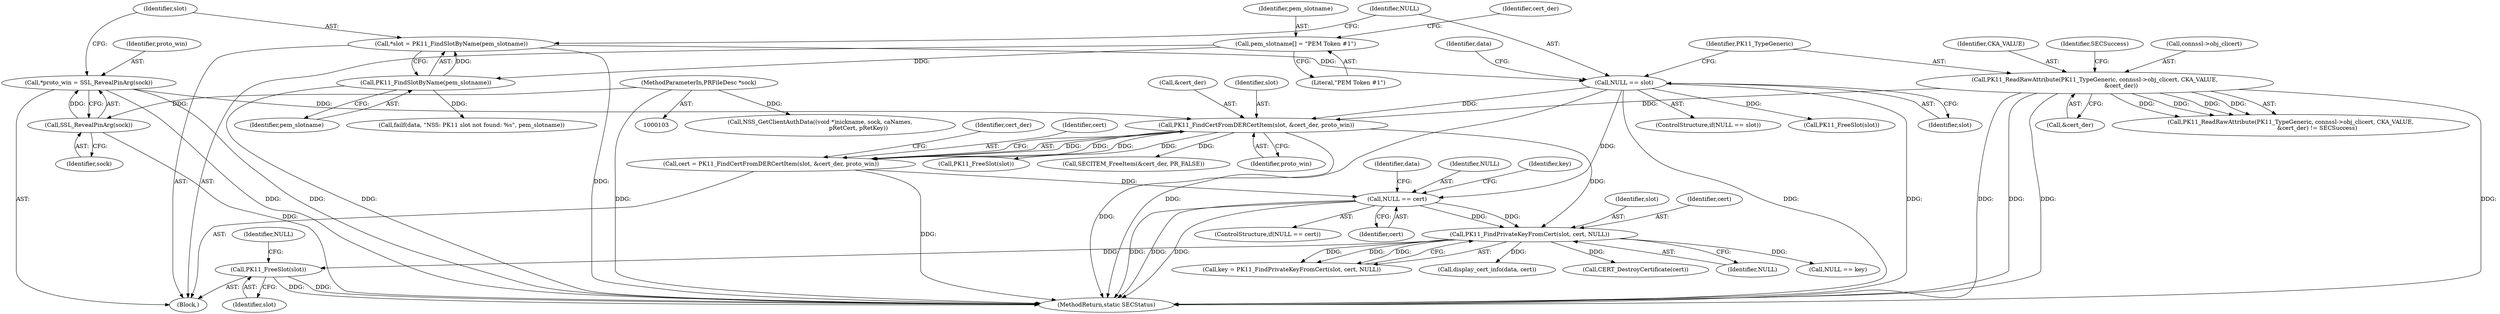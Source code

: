 digraph "0_curl_curl-7_50_2~32@pointer" {
"1000211" [label="(Call,PK11_FreeSlot(slot))"];
"1000207" [label="(Call,PK11_FindPrivateKeyFromCert(slot, cert, NULL))"];
"1000184" [label="(Call,PK11_FindCertFromDERCertItem(slot, &cert_der, proto_win))"];
"1000153" [label="(Call,NULL == slot)"];
"1000148" [label="(Call,*slot = PK11_FindSlotByName(pem_slotname))"];
"1000150" [label="(Call,PK11_FindSlotByName(pem_slotname))"];
"1000134" [label="(Call,pem_slotname[] = \"PEM Token #1\")"];
"1000165" [label="(Call,PK11_ReadRawAttribute(PK11_TypeGeneric, connssl->obj_clicert, CKA_VALUE,\n                             &cert_der))"];
"1000141" [label="(Call,*proto_win = SSL_RevealPinArg(sock))"];
"1000143" [label="(Call,SSL_RevealPinArg(sock))"];
"1000105" [label="(MethodParameterIn,PRFileDesc *sock)"];
"1000194" [label="(Call,NULL == cert)"];
"1000182" [label="(Call,cert = PK11_FindCertFromDERCertItem(slot, &cert_der, proto_win))"];
"1000205" [label="(Call,key = PK11_FindPrivateKeyFromCert(slot, cert, NULL))"];
"1000154" [label="(Identifier,NULL)"];
"1000135" [label="(Identifier,pem_slotname)"];
"1000201" [label="(Call,PK11_FreeSlot(slot))"];
"1000142" [label="(Identifier,proto_win)"];
"1000189" [label="(Call,SECITEM_FreeItem(&cert_der, PR_FALSE))"];
"1000148" [label="(Call,*slot = PK11_FindSlotByName(pem_slotname))"];
"1000228" [label="(Call,display_cert_info(data, cert))"];
"1000195" [label="(Identifier,NULL)"];
"1000185" [label="(Identifier,slot)"];
"1000245" [label="(Call,NSS_GetClientAuthData((void *)nickname, sock, caNames,\n                                          pRetCert, pRetKey))"];
"1000193" [label="(ControlStructure,if(NULL == cert))"];
"1000208" [label="(Identifier,slot)"];
"1000182" [label="(Call,cert = PK11_FindCertFromDERCertItem(slot, &cert_der, proto_win))"];
"1000149" [label="(Identifier,slot)"];
"1000196" [label="(Identifier,cert)"];
"1000155" [label="(Identifier,slot)"];
"1000211" [label="(Call,PK11_FreeSlot(slot))"];
"1000139" [label="(Identifier,cert_der)"];
"1000307" [label="(MethodReturn,static SECStatus)"];
"1000171" [label="(Call,&cert_der)"];
"1000166" [label="(Identifier,PK11_TypeGeneric)"];
"1000170" [label="(Identifier,CKA_VALUE)"];
"1000152" [label="(ControlStructure,if(NULL == slot))"];
"1000206" [label="(Identifier,key)"];
"1000209" [label="(Identifier,cert)"];
"1000178" [label="(Call,PK11_FreeSlot(slot))"];
"1000151" [label="(Identifier,pem_slotname)"];
"1000186" [label="(Call,&cert_der)"];
"1000153" [label="(Call,NULL == slot)"];
"1000144" [label="(Identifier,sock)"];
"1000143" [label="(Call,SSL_RevealPinArg(sock))"];
"1000150" [label="(Call,PK11_FindSlotByName(pem_slotname))"];
"1000164" [label="(Call,PK11_ReadRawAttribute(PK11_TypeGeneric, connssl->obj_clicert, CKA_VALUE,\n                             &cert_der) != SECSuccess)"];
"1000173" [label="(Identifier,SECSuccess)"];
"1000132" [label="(Block,)"];
"1000212" [label="(Identifier,slot)"];
"1000221" [label="(Call,CERT_DestroyCertificate(cert))"];
"1000207" [label="(Call,PK11_FindPrivateKeyFromCert(slot, cert, NULL))"];
"1000215" [label="(Identifier,NULL)"];
"1000165" [label="(Call,PK11_ReadRawAttribute(PK11_TypeGeneric, connssl->obj_clicert, CKA_VALUE,\n                             &cert_der))"];
"1000199" [label="(Identifier,data)"];
"1000141" [label="(Call,*proto_win = SSL_RevealPinArg(sock))"];
"1000194" [label="(Call,NULL == cert)"];
"1000105" [label="(MethodParameterIn,PRFileDesc *sock)"];
"1000158" [label="(Identifier,data)"];
"1000184" [label="(Call,PK11_FindCertFromDERCertItem(slot, &cert_der, proto_win))"];
"1000191" [label="(Identifier,cert_der)"];
"1000210" [label="(Identifier,NULL)"];
"1000136" [label="(Literal,\"PEM Token #1\")"];
"1000167" [label="(Call,connssl->obj_clicert)"];
"1000214" [label="(Call,NULL == key)"];
"1000134" [label="(Call,pem_slotname[] = \"PEM Token #1\")"];
"1000157" [label="(Call,failf(data, \"NSS: PK11 slot not found: %s\", pem_slotname))"];
"1000183" [label="(Identifier,cert)"];
"1000188" [label="(Identifier,proto_win)"];
"1000211" -> "1000132"  [label="AST: "];
"1000211" -> "1000212"  [label="CFG: "];
"1000212" -> "1000211"  [label="AST: "];
"1000215" -> "1000211"  [label="CFG: "];
"1000211" -> "1000307"  [label="DDG: "];
"1000211" -> "1000307"  [label="DDG: "];
"1000207" -> "1000211"  [label="DDG: "];
"1000207" -> "1000205"  [label="AST: "];
"1000207" -> "1000210"  [label="CFG: "];
"1000208" -> "1000207"  [label="AST: "];
"1000209" -> "1000207"  [label="AST: "];
"1000210" -> "1000207"  [label="AST: "];
"1000205" -> "1000207"  [label="CFG: "];
"1000207" -> "1000205"  [label="DDG: "];
"1000207" -> "1000205"  [label="DDG: "];
"1000207" -> "1000205"  [label="DDG: "];
"1000184" -> "1000207"  [label="DDG: "];
"1000194" -> "1000207"  [label="DDG: "];
"1000194" -> "1000207"  [label="DDG: "];
"1000207" -> "1000214"  [label="DDG: "];
"1000207" -> "1000221"  [label="DDG: "];
"1000207" -> "1000228"  [label="DDG: "];
"1000184" -> "1000182"  [label="AST: "];
"1000184" -> "1000188"  [label="CFG: "];
"1000185" -> "1000184"  [label="AST: "];
"1000186" -> "1000184"  [label="AST: "];
"1000188" -> "1000184"  [label="AST: "];
"1000182" -> "1000184"  [label="CFG: "];
"1000184" -> "1000307"  [label="DDG: "];
"1000184" -> "1000182"  [label="DDG: "];
"1000184" -> "1000182"  [label="DDG: "];
"1000184" -> "1000182"  [label="DDG: "];
"1000153" -> "1000184"  [label="DDG: "];
"1000165" -> "1000184"  [label="DDG: "];
"1000141" -> "1000184"  [label="DDG: "];
"1000184" -> "1000189"  [label="DDG: "];
"1000184" -> "1000201"  [label="DDG: "];
"1000153" -> "1000152"  [label="AST: "];
"1000153" -> "1000155"  [label="CFG: "];
"1000154" -> "1000153"  [label="AST: "];
"1000155" -> "1000153"  [label="AST: "];
"1000158" -> "1000153"  [label="CFG: "];
"1000166" -> "1000153"  [label="CFG: "];
"1000153" -> "1000307"  [label="DDG: "];
"1000153" -> "1000307"  [label="DDG: "];
"1000153" -> "1000307"  [label="DDG: "];
"1000148" -> "1000153"  [label="DDG: "];
"1000153" -> "1000178"  [label="DDG: "];
"1000153" -> "1000194"  [label="DDG: "];
"1000148" -> "1000132"  [label="AST: "];
"1000148" -> "1000150"  [label="CFG: "];
"1000149" -> "1000148"  [label="AST: "];
"1000150" -> "1000148"  [label="AST: "];
"1000154" -> "1000148"  [label="CFG: "];
"1000148" -> "1000307"  [label="DDG: "];
"1000150" -> "1000148"  [label="DDG: "];
"1000150" -> "1000151"  [label="CFG: "];
"1000151" -> "1000150"  [label="AST: "];
"1000150" -> "1000307"  [label="DDG: "];
"1000134" -> "1000150"  [label="DDG: "];
"1000150" -> "1000157"  [label="DDG: "];
"1000134" -> "1000132"  [label="AST: "];
"1000134" -> "1000136"  [label="CFG: "];
"1000135" -> "1000134"  [label="AST: "];
"1000136" -> "1000134"  [label="AST: "];
"1000139" -> "1000134"  [label="CFG: "];
"1000165" -> "1000164"  [label="AST: "];
"1000165" -> "1000171"  [label="CFG: "];
"1000166" -> "1000165"  [label="AST: "];
"1000167" -> "1000165"  [label="AST: "];
"1000170" -> "1000165"  [label="AST: "];
"1000171" -> "1000165"  [label="AST: "];
"1000173" -> "1000165"  [label="CFG: "];
"1000165" -> "1000307"  [label="DDG: "];
"1000165" -> "1000307"  [label="DDG: "];
"1000165" -> "1000307"  [label="DDG: "];
"1000165" -> "1000307"  [label="DDG: "];
"1000165" -> "1000164"  [label="DDG: "];
"1000165" -> "1000164"  [label="DDG: "];
"1000165" -> "1000164"  [label="DDG: "];
"1000165" -> "1000164"  [label="DDG: "];
"1000141" -> "1000132"  [label="AST: "];
"1000141" -> "1000143"  [label="CFG: "];
"1000142" -> "1000141"  [label="AST: "];
"1000143" -> "1000141"  [label="AST: "];
"1000149" -> "1000141"  [label="CFG: "];
"1000141" -> "1000307"  [label="DDG: "];
"1000141" -> "1000307"  [label="DDG: "];
"1000143" -> "1000141"  [label="DDG: "];
"1000143" -> "1000144"  [label="CFG: "];
"1000144" -> "1000143"  [label="AST: "];
"1000143" -> "1000307"  [label="DDG: "];
"1000105" -> "1000143"  [label="DDG: "];
"1000105" -> "1000103"  [label="AST: "];
"1000105" -> "1000307"  [label="DDG: "];
"1000105" -> "1000245"  [label="DDG: "];
"1000194" -> "1000193"  [label="AST: "];
"1000194" -> "1000196"  [label="CFG: "];
"1000195" -> "1000194"  [label="AST: "];
"1000196" -> "1000194"  [label="AST: "];
"1000199" -> "1000194"  [label="CFG: "];
"1000206" -> "1000194"  [label="CFG: "];
"1000194" -> "1000307"  [label="DDG: "];
"1000194" -> "1000307"  [label="DDG: "];
"1000194" -> "1000307"  [label="DDG: "];
"1000182" -> "1000194"  [label="DDG: "];
"1000182" -> "1000132"  [label="AST: "];
"1000183" -> "1000182"  [label="AST: "];
"1000191" -> "1000182"  [label="CFG: "];
"1000182" -> "1000307"  [label="DDG: "];
}
